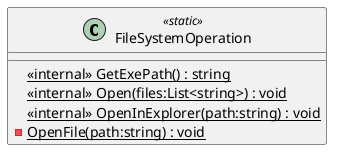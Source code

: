 @startuml
class FileSystemOperation <<static>> {
    <<internal>> {static} GetExePath() : string
    <<internal>> {static} Open(files:List<string>) : void
    <<internal>> {static} OpenInExplorer(path:string) : void
    {static} - OpenFile(path:string) : void
}
@enduml
